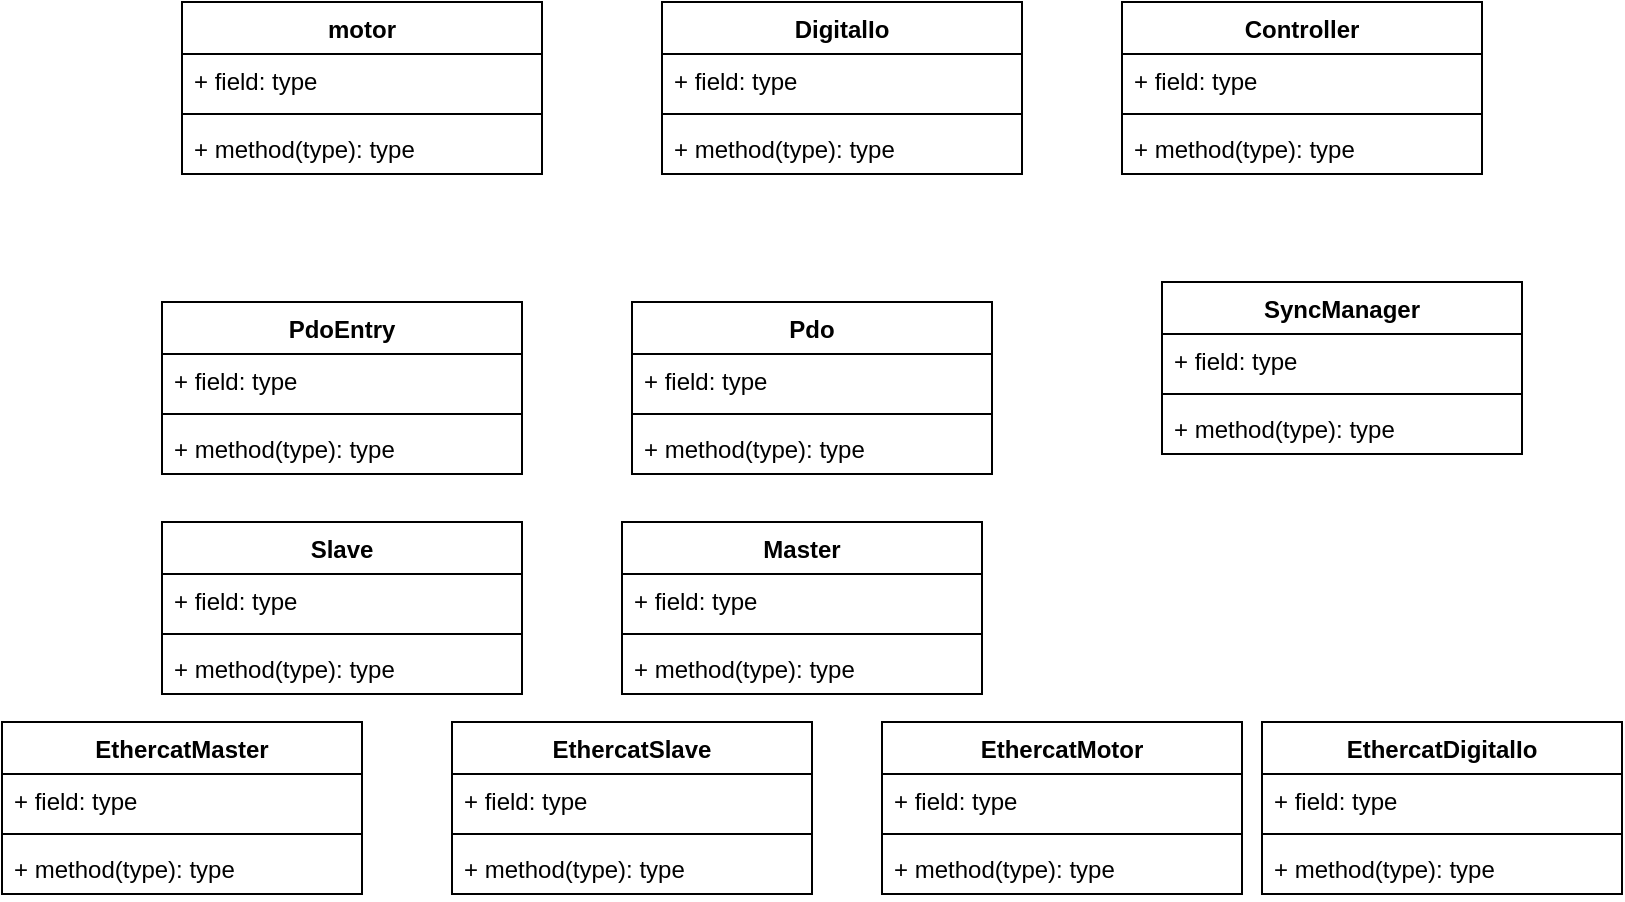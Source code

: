 <mxfile version="20.2.3" type="github">
  <diagram id="3BAr1huTdsFX8UgILRvS" name="Page-1">
    <mxGraphModel dx="894" dy="628" grid="1" gridSize="10" guides="1" tooltips="1" connect="1" arrows="1" fold="1" page="1" pageScale="1" pageWidth="850" pageHeight="1100" math="0" shadow="0">
      <root>
        <mxCell id="0" />
        <mxCell id="1" parent="0" />
        <mxCell id="hLe_7Vj5CHy3mLpJdm2P-1" value="motor" style="swimlane;fontStyle=1;align=center;verticalAlign=top;childLayout=stackLayout;horizontal=1;startSize=26;horizontalStack=0;resizeParent=1;resizeParentMax=0;resizeLast=0;collapsible=1;marginBottom=0;" vertex="1" parent="1">
          <mxGeometry x="110" y="80" width="180" height="86" as="geometry" />
        </mxCell>
        <mxCell id="hLe_7Vj5CHy3mLpJdm2P-2" value="+ field: type" style="text;strokeColor=none;fillColor=none;align=left;verticalAlign=top;spacingLeft=4;spacingRight=4;overflow=hidden;rotatable=0;points=[[0,0.5],[1,0.5]];portConstraint=eastwest;" vertex="1" parent="hLe_7Vj5CHy3mLpJdm2P-1">
          <mxGeometry y="26" width="180" height="26" as="geometry" />
        </mxCell>
        <mxCell id="hLe_7Vj5CHy3mLpJdm2P-3" value="" style="line;strokeWidth=1;fillColor=none;align=left;verticalAlign=middle;spacingTop=-1;spacingLeft=3;spacingRight=3;rotatable=0;labelPosition=right;points=[];portConstraint=eastwest;" vertex="1" parent="hLe_7Vj5CHy3mLpJdm2P-1">
          <mxGeometry y="52" width="180" height="8" as="geometry" />
        </mxCell>
        <mxCell id="hLe_7Vj5CHy3mLpJdm2P-4" value="+ method(type): type" style="text;strokeColor=none;fillColor=none;align=left;verticalAlign=top;spacingLeft=4;spacingRight=4;overflow=hidden;rotatable=0;points=[[0,0.5],[1,0.5]];portConstraint=eastwest;" vertex="1" parent="hLe_7Vj5CHy3mLpJdm2P-1">
          <mxGeometry y="60" width="180" height="26" as="geometry" />
        </mxCell>
        <mxCell id="hLe_7Vj5CHy3mLpJdm2P-5" value="DigitalIo" style="swimlane;fontStyle=1;align=center;verticalAlign=top;childLayout=stackLayout;horizontal=1;startSize=26;horizontalStack=0;resizeParent=1;resizeParentMax=0;resizeLast=0;collapsible=1;marginBottom=0;" vertex="1" parent="1">
          <mxGeometry x="350" y="80" width="180" height="86" as="geometry" />
        </mxCell>
        <mxCell id="hLe_7Vj5CHy3mLpJdm2P-6" value="+ field: type" style="text;strokeColor=none;fillColor=none;align=left;verticalAlign=top;spacingLeft=4;spacingRight=4;overflow=hidden;rotatable=0;points=[[0,0.5],[1,0.5]];portConstraint=eastwest;" vertex="1" parent="hLe_7Vj5CHy3mLpJdm2P-5">
          <mxGeometry y="26" width="180" height="26" as="geometry" />
        </mxCell>
        <mxCell id="hLe_7Vj5CHy3mLpJdm2P-7" value="" style="line;strokeWidth=1;fillColor=none;align=left;verticalAlign=middle;spacingTop=-1;spacingLeft=3;spacingRight=3;rotatable=0;labelPosition=right;points=[];portConstraint=eastwest;" vertex="1" parent="hLe_7Vj5CHy3mLpJdm2P-5">
          <mxGeometry y="52" width="180" height="8" as="geometry" />
        </mxCell>
        <mxCell id="hLe_7Vj5CHy3mLpJdm2P-8" value="+ method(type): type" style="text;strokeColor=none;fillColor=none;align=left;verticalAlign=top;spacingLeft=4;spacingRight=4;overflow=hidden;rotatable=0;points=[[0,0.5],[1,0.5]];portConstraint=eastwest;" vertex="1" parent="hLe_7Vj5CHy3mLpJdm2P-5">
          <mxGeometry y="60" width="180" height="26" as="geometry" />
        </mxCell>
        <mxCell id="hLe_7Vj5CHy3mLpJdm2P-9" value="PdoEntry" style="swimlane;fontStyle=1;align=center;verticalAlign=top;childLayout=stackLayout;horizontal=1;startSize=26;horizontalStack=0;resizeParent=1;resizeParentMax=0;resizeLast=0;collapsible=1;marginBottom=0;" vertex="1" parent="1">
          <mxGeometry x="100" y="230" width="180" height="86" as="geometry" />
        </mxCell>
        <mxCell id="hLe_7Vj5CHy3mLpJdm2P-10" value="+ field: type" style="text;strokeColor=none;fillColor=none;align=left;verticalAlign=top;spacingLeft=4;spacingRight=4;overflow=hidden;rotatable=0;points=[[0,0.5],[1,0.5]];portConstraint=eastwest;" vertex="1" parent="hLe_7Vj5CHy3mLpJdm2P-9">
          <mxGeometry y="26" width="180" height="26" as="geometry" />
        </mxCell>
        <mxCell id="hLe_7Vj5CHy3mLpJdm2P-11" value="" style="line;strokeWidth=1;fillColor=none;align=left;verticalAlign=middle;spacingTop=-1;spacingLeft=3;spacingRight=3;rotatable=0;labelPosition=right;points=[];portConstraint=eastwest;" vertex="1" parent="hLe_7Vj5CHy3mLpJdm2P-9">
          <mxGeometry y="52" width="180" height="8" as="geometry" />
        </mxCell>
        <mxCell id="hLe_7Vj5CHy3mLpJdm2P-12" value="+ method(type): type" style="text;strokeColor=none;fillColor=none;align=left;verticalAlign=top;spacingLeft=4;spacingRight=4;overflow=hidden;rotatable=0;points=[[0,0.5],[1,0.5]];portConstraint=eastwest;" vertex="1" parent="hLe_7Vj5CHy3mLpJdm2P-9">
          <mxGeometry y="60" width="180" height="26" as="geometry" />
        </mxCell>
        <mxCell id="hLe_7Vj5CHy3mLpJdm2P-13" value="SyncManager" style="swimlane;fontStyle=1;align=center;verticalAlign=top;childLayout=stackLayout;horizontal=1;startSize=26;horizontalStack=0;resizeParent=1;resizeParentMax=0;resizeLast=0;collapsible=1;marginBottom=0;" vertex="1" parent="1">
          <mxGeometry x="600" y="220" width="180" height="86" as="geometry" />
        </mxCell>
        <mxCell id="hLe_7Vj5CHy3mLpJdm2P-14" value="+ field: type" style="text;strokeColor=none;fillColor=none;align=left;verticalAlign=top;spacingLeft=4;spacingRight=4;overflow=hidden;rotatable=0;points=[[0,0.5],[1,0.5]];portConstraint=eastwest;" vertex="1" parent="hLe_7Vj5CHy3mLpJdm2P-13">
          <mxGeometry y="26" width="180" height="26" as="geometry" />
        </mxCell>
        <mxCell id="hLe_7Vj5CHy3mLpJdm2P-15" value="" style="line;strokeWidth=1;fillColor=none;align=left;verticalAlign=middle;spacingTop=-1;spacingLeft=3;spacingRight=3;rotatable=0;labelPosition=right;points=[];portConstraint=eastwest;" vertex="1" parent="hLe_7Vj5CHy3mLpJdm2P-13">
          <mxGeometry y="52" width="180" height="8" as="geometry" />
        </mxCell>
        <mxCell id="hLe_7Vj5CHy3mLpJdm2P-16" value="+ method(type): type" style="text;strokeColor=none;fillColor=none;align=left;verticalAlign=top;spacingLeft=4;spacingRight=4;overflow=hidden;rotatable=0;points=[[0,0.5],[1,0.5]];portConstraint=eastwest;" vertex="1" parent="hLe_7Vj5CHy3mLpJdm2P-13">
          <mxGeometry y="60" width="180" height="26" as="geometry" />
        </mxCell>
        <mxCell id="hLe_7Vj5CHy3mLpJdm2P-17" value="    Pdo" style="swimlane;fontStyle=1;align=center;verticalAlign=top;childLayout=stackLayout;horizontal=1;startSize=26;horizontalStack=0;resizeParent=1;resizeParentMax=0;resizeLast=0;collapsible=1;marginBottom=0;" vertex="1" parent="1">
          <mxGeometry x="335" y="230" width="180" height="86" as="geometry" />
        </mxCell>
        <mxCell id="hLe_7Vj5CHy3mLpJdm2P-18" value="+ field: type" style="text;strokeColor=none;fillColor=none;align=left;verticalAlign=top;spacingLeft=4;spacingRight=4;overflow=hidden;rotatable=0;points=[[0,0.5],[1,0.5]];portConstraint=eastwest;" vertex="1" parent="hLe_7Vj5CHy3mLpJdm2P-17">
          <mxGeometry y="26" width="180" height="26" as="geometry" />
        </mxCell>
        <mxCell id="hLe_7Vj5CHy3mLpJdm2P-19" value="" style="line;strokeWidth=1;fillColor=none;align=left;verticalAlign=middle;spacingTop=-1;spacingLeft=3;spacingRight=3;rotatable=0;labelPosition=right;points=[];portConstraint=eastwest;" vertex="1" parent="hLe_7Vj5CHy3mLpJdm2P-17">
          <mxGeometry y="52" width="180" height="8" as="geometry" />
        </mxCell>
        <mxCell id="hLe_7Vj5CHy3mLpJdm2P-20" value="+ method(type): type" style="text;strokeColor=none;fillColor=none;align=left;verticalAlign=top;spacingLeft=4;spacingRight=4;overflow=hidden;rotatable=0;points=[[0,0.5],[1,0.5]];portConstraint=eastwest;" vertex="1" parent="hLe_7Vj5CHy3mLpJdm2P-17">
          <mxGeometry y="60" width="180" height="26" as="geometry" />
        </mxCell>
        <mxCell id="hLe_7Vj5CHy3mLpJdm2P-21" value="EthercatMaster" style="swimlane;fontStyle=1;align=center;verticalAlign=top;childLayout=stackLayout;horizontal=1;startSize=26;horizontalStack=0;resizeParent=1;resizeParentMax=0;resizeLast=0;collapsible=1;marginBottom=0;" vertex="1" parent="1">
          <mxGeometry x="20" y="440" width="180" height="86" as="geometry" />
        </mxCell>
        <mxCell id="hLe_7Vj5CHy3mLpJdm2P-22" value="+ field: type" style="text;strokeColor=none;fillColor=none;align=left;verticalAlign=top;spacingLeft=4;spacingRight=4;overflow=hidden;rotatable=0;points=[[0,0.5],[1,0.5]];portConstraint=eastwest;" vertex="1" parent="hLe_7Vj5CHy3mLpJdm2P-21">
          <mxGeometry y="26" width="180" height="26" as="geometry" />
        </mxCell>
        <mxCell id="hLe_7Vj5CHy3mLpJdm2P-23" value="" style="line;strokeWidth=1;fillColor=none;align=left;verticalAlign=middle;spacingTop=-1;spacingLeft=3;spacingRight=3;rotatable=0;labelPosition=right;points=[];portConstraint=eastwest;" vertex="1" parent="hLe_7Vj5CHy3mLpJdm2P-21">
          <mxGeometry y="52" width="180" height="8" as="geometry" />
        </mxCell>
        <mxCell id="hLe_7Vj5CHy3mLpJdm2P-24" value="+ method(type): type" style="text;strokeColor=none;fillColor=none;align=left;verticalAlign=top;spacingLeft=4;spacingRight=4;overflow=hidden;rotatable=0;points=[[0,0.5],[1,0.5]];portConstraint=eastwest;" vertex="1" parent="hLe_7Vj5CHy3mLpJdm2P-21">
          <mxGeometry y="60" width="180" height="26" as="geometry" />
        </mxCell>
        <mxCell id="hLe_7Vj5CHy3mLpJdm2P-25" value="EthercatMotor" style="swimlane;fontStyle=1;align=center;verticalAlign=top;childLayout=stackLayout;horizontal=1;startSize=26;horizontalStack=0;resizeParent=1;resizeParentMax=0;resizeLast=0;collapsible=1;marginBottom=0;" vertex="1" parent="1">
          <mxGeometry x="460" y="440" width="180" height="86" as="geometry" />
        </mxCell>
        <mxCell id="hLe_7Vj5CHy3mLpJdm2P-26" value="+ field: type" style="text;strokeColor=none;fillColor=none;align=left;verticalAlign=top;spacingLeft=4;spacingRight=4;overflow=hidden;rotatable=0;points=[[0,0.5],[1,0.5]];portConstraint=eastwest;" vertex="1" parent="hLe_7Vj5CHy3mLpJdm2P-25">
          <mxGeometry y="26" width="180" height="26" as="geometry" />
        </mxCell>
        <mxCell id="hLe_7Vj5CHy3mLpJdm2P-27" value="" style="line;strokeWidth=1;fillColor=none;align=left;verticalAlign=middle;spacingTop=-1;spacingLeft=3;spacingRight=3;rotatable=0;labelPosition=right;points=[];portConstraint=eastwest;" vertex="1" parent="hLe_7Vj5CHy3mLpJdm2P-25">
          <mxGeometry y="52" width="180" height="8" as="geometry" />
        </mxCell>
        <mxCell id="hLe_7Vj5CHy3mLpJdm2P-28" value="+ method(type): type" style="text;strokeColor=none;fillColor=none;align=left;verticalAlign=top;spacingLeft=4;spacingRight=4;overflow=hidden;rotatable=0;points=[[0,0.5],[1,0.5]];portConstraint=eastwest;" vertex="1" parent="hLe_7Vj5CHy3mLpJdm2P-25">
          <mxGeometry y="60" width="180" height="26" as="geometry" />
        </mxCell>
        <mxCell id="hLe_7Vj5CHy3mLpJdm2P-29" value="EthercatSlave" style="swimlane;fontStyle=1;align=center;verticalAlign=top;childLayout=stackLayout;horizontal=1;startSize=26;horizontalStack=0;resizeParent=1;resizeParentMax=0;resizeLast=0;collapsible=1;marginBottom=0;" vertex="1" parent="1">
          <mxGeometry x="245" y="440" width="180" height="86" as="geometry" />
        </mxCell>
        <mxCell id="hLe_7Vj5CHy3mLpJdm2P-30" value="+ field: type" style="text;strokeColor=none;fillColor=none;align=left;verticalAlign=top;spacingLeft=4;spacingRight=4;overflow=hidden;rotatable=0;points=[[0,0.5],[1,0.5]];portConstraint=eastwest;" vertex="1" parent="hLe_7Vj5CHy3mLpJdm2P-29">
          <mxGeometry y="26" width="180" height="26" as="geometry" />
        </mxCell>
        <mxCell id="hLe_7Vj5CHy3mLpJdm2P-31" value="" style="line;strokeWidth=1;fillColor=none;align=left;verticalAlign=middle;spacingTop=-1;spacingLeft=3;spacingRight=3;rotatable=0;labelPosition=right;points=[];portConstraint=eastwest;" vertex="1" parent="hLe_7Vj5CHy3mLpJdm2P-29">
          <mxGeometry y="52" width="180" height="8" as="geometry" />
        </mxCell>
        <mxCell id="hLe_7Vj5CHy3mLpJdm2P-32" value="+ method(type): type" style="text;strokeColor=none;fillColor=none;align=left;verticalAlign=top;spacingLeft=4;spacingRight=4;overflow=hidden;rotatable=0;points=[[0,0.5],[1,0.5]];portConstraint=eastwest;" vertex="1" parent="hLe_7Vj5CHy3mLpJdm2P-29">
          <mxGeometry y="60" width="180" height="26" as="geometry" />
        </mxCell>
        <mxCell id="hLe_7Vj5CHy3mLpJdm2P-33" value="EthercatDigitalIo" style="swimlane;fontStyle=1;align=center;verticalAlign=top;childLayout=stackLayout;horizontal=1;startSize=26;horizontalStack=0;resizeParent=1;resizeParentMax=0;resizeLast=0;collapsible=1;marginBottom=0;" vertex="1" parent="1">
          <mxGeometry x="650" y="440" width="180" height="86" as="geometry" />
        </mxCell>
        <mxCell id="hLe_7Vj5CHy3mLpJdm2P-34" value="+ field: type" style="text;strokeColor=none;fillColor=none;align=left;verticalAlign=top;spacingLeft=4;spacingRight=4;overflow=hidden;rotatable=0;points=[[0,0.5],[1,0.5]];portConstraint=eastwest;" vertex="1" parent="hLe_7Vj5CHy3mLpJdm2P-33">
          <mxGeometry y="26" width="180" height="26" as="geometry" />
        </mxCell>
        <mxCell id="hLe_7Vj5CHy3mLpJdm2P-35" value="" style="line;strokeWidth=1;fillColor=none;align=left;verticalAlign=middle;spacingTop=-1;spacingLeft=3;spacingRight=3;rotatable=0;labelPosition=right;points=[];portConstraint=eastwest;" vertex="1" parent="hLe_7Vj5CHy3mLpJdm2P-33">
          <mxGeometry y="52" width="180" height="8" as="geometry" />
        </mxCell>
        <mxCell id="hLe_7Vj5CHy3mLpJdm2P-36" value="+ method(type): type" style="text;strokeColor=none;fillColor=none;align=left;verticalAlign=top;spacingLeft=4;spacingRight=4;overflow=hidden;rotatable=0;points=[[0,0.5],[1,0.5]];portConstraint=eastwest;" vertex="1" parent="hLe_7Vj5CHy3mLpJdm2P-33">
          <mxGeometry y="60" width="180" height="26" as="geometry" />
        </mxCell>
        <mxCell id="hLe_7Vj5CHy3mLpJdm2P-37" value="Controller" style="swimlane;fontStyle=1;align=center;verticalAlign=top;childLayout=stackLayout;horizontal=1;startSize=26;horizontalStack=0;resizeParent=1;resizeParentMax=0;resizeLast=0;collapsible=1;marginBottom=0;" vertex="1" parent="1">
          <mxGeometry x="580" y="80" width="180" height="86" as="geometry" />
        </mxCell>
        <mxCell id="hLe_7Vj5CHy3mLpJdm2P-38" value="+ field: type" style="text;strokeColor=none;fillColor=none;align=left;verticalAlign=top;spacingLeft=4;spacingRight=4;overflow=hidden;rotatable=0;points=[[0,0.5],[1,0.5]];portConstraint=eastwest;" vertex="1" parent="hLe_7Vj5CHy3mLpJdm2P-37">
          <mxGeometry y="26" width="180" height="26" as="geometry" />
        </mxCell>
        <mxCell id="hLe_7Vj5CHy3mLpJdm2P-39" value="" style="line;strokeWidth=1;fillColor=none;align=left;verticalAlign=middle;spacingTop=-1;spacingLeft=3;spacingRight=3;rotatable=0;labelPosition=right;points=[];portConstraint=eastwest;" vertex="1" parent="hLe_7Vj5CHy3mLpJdm2P-37">
          <mxGeometry y="52" width="180" height="8" as="geometry" />
        </mxCell>
        <mxCell id="hLe_7Vj5CHy3mLpJdm2P-40" value="+ method(type): type" style="text;strokeColor=none;fillColor=none;align=left;verticalAlign=top;spacingLeft=4;spacingRight=4;overflow=hidden;rotatable=0;points=[[0,0.5],[1,0.5]];portConstraint=eastwest;" vertex="1" parent="hLe_7Vj5CHy3mLpJdm2P-37">
          <mxGeometry y="60" width="180" height="26" as="geometry" />
        </mxCell>
        <mxCell id="hLe_7Vj5CHy3mLpJdm2P-41" value="Slave" style="swimlane;fontStyle=1;align=center;verticalAlign=top;childLayout=stackLayout;horizontal=1;startSize=26;horizontalStack=0;resizeParent=1;resizeParentMax=0;resizeLast=0;collapsible=1;marginBottom=0;" vertex="1" parent="1">
          <mxGeometry x="100" y="340" width="180" height="86" as="geometry" />
        </mxCell>
        <mxCell id="hLe_7Vj5CHy3mLpJdm2P-42" value="+ field: type" style="text;strokeColor=none;fillColor=none;align=left;verticalAlign=top;spacingLeft=4;spacingRight=4;overflow=hidden;rotatable=0;points=[[0,0.5],[1,0.5]];portConstraint=eastwest;" vertex="1" parent="hLe_7Vj5CHy3mLpJdm2P-41">
          <mxGeometry y="26" width="180" height="26" as="geometry" />
        </mxCell>
        <mxCell id="hLe_7Vj5CHy3mLpJdm2P-43" value="" style="line;strokeWidth=1;fillColor=none;align=left;verticalAlign=middle;spacingTop=-1;spacingLeft=3;spacingRight=3;rotatable=0;labelPosition=right;points=[];portConstraint=eastwest;" vertex="1" parent="hLe_7Vj5CHy3mLpJdm2P-41">
          <mxGeometry y="52" width="180" height="8" as="geometry" />
        </mxCell>
        <mxCell id="hLe_7Vj5CHy3mLpJdm2P-44" value="+ method(type): type" style="text;strokeColor=none;fillColor=none;align=left;verticalAlign=top;spacingLeft=4;spacingRight=4;overflow=hidden;rotatable=0;points=[[0,0.5],[1,0.5]];portConstraint=eastwest;" vertex="1" parent="hLe_7Vj5CHy3mLpJdm2P-41">
          <mxGeometry y="60" width="180" height="26" as="geometry" />
        </mxCell>
        <mxCell id="hLe_7Vj5CHy3mLpJdm2P-45" value="Master" style="swimlane;fontStyle=1;align=center;verticalAlign=top;childLayout=stackLayout;horizontal=1;startSize=26;horizontalStack=0;resizeParent=1;resizeParentMax=0;resizeLast=0;collapsible=1;marginBottom=0;" vertex="1" parent="1">
          <mxGeometry x="330" y="340" width="180" height="86" as="geometry" />
        </mxCell>
        <mxCell id="hLe_7Vj5CHy3mLpJdm2P-46" value="+ field: type" style="text;strokeColor=none;fillColor=none;align=left;verticalAlign=top;spacingLeft=4;spacingRight=4;overflow=hidden;rotatable=0;points=[[0,0.5],[1,0.5]];portConstraint=eastwest;" vertex="1" parent="hLe_7Vj5CHy3mLpJdm2P-45">
          <mxGeometry y="26" width="180" height="26" as="geometry" />
        </mxCell>
        <mxCell id="hLe_7Vj5CHy3mLpJdm2P-47" value="" style="line;strokeWidth=1;fillColor=none;align=left;verticalAlign=middle;spacingTop=-1;spacingLeft=3;spacingRight=3;rotatable=0;labelPosition=right;points=[];portConstraint=eastwest;" vertex="1" parent="hLe_7Vj5CHy3mLpJdm2P-45">
          <mxGeometry y="52" width="180" height="8" as="geometry" />
        </mxCell>
        <mxCell id="hLe_7Vj5CHy3mLpJdm2P-48" value="+ method(type): type" style="text;strokeColor=none;fillColor=none;align=left;verticalAlign=top;spacingLeft=4;spacingRight=4;overflow=hidden;rotatable=0;points=[[0,0.5],[1,0.5]];portConstraint=eastwest;" vertex="1" parent="hLe_7Vj5CHy3mLpJdm2P-45">
          <mxGeometry y="60" width="180" height="26" as="geometry" />
        </mxCell>
      </root>
    </mxGraphModel>
  </diagram>
</mxfile>
